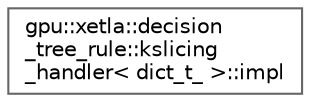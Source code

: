 digraph "Graphical Class Hierarchy"
{
 // LATEX_PDF_SIZE
  bgcolor="transparent";
  edge [fontname=Helvetica,fontsize=10,labelfontname=Helvetica,labelfontsize=10];
  node [fontname=Helvetica,fontsize=10,shape=box,height=0.2,width=0.4];
  rankdir="LR";
  Node0 [id="Node000000",label="gpu::xetla::decision\l_tree_rule::kslicing\l_handler\< dict_t_ \>::impl",height=0.2,width=0.4,color="grey40", fillcolor="white", style="filled",URL="$structgpu_1_1xetla_1_1decision__tree__rule_1_1kslicing__handler_1_1impl.html",tooltip=" "];
}
